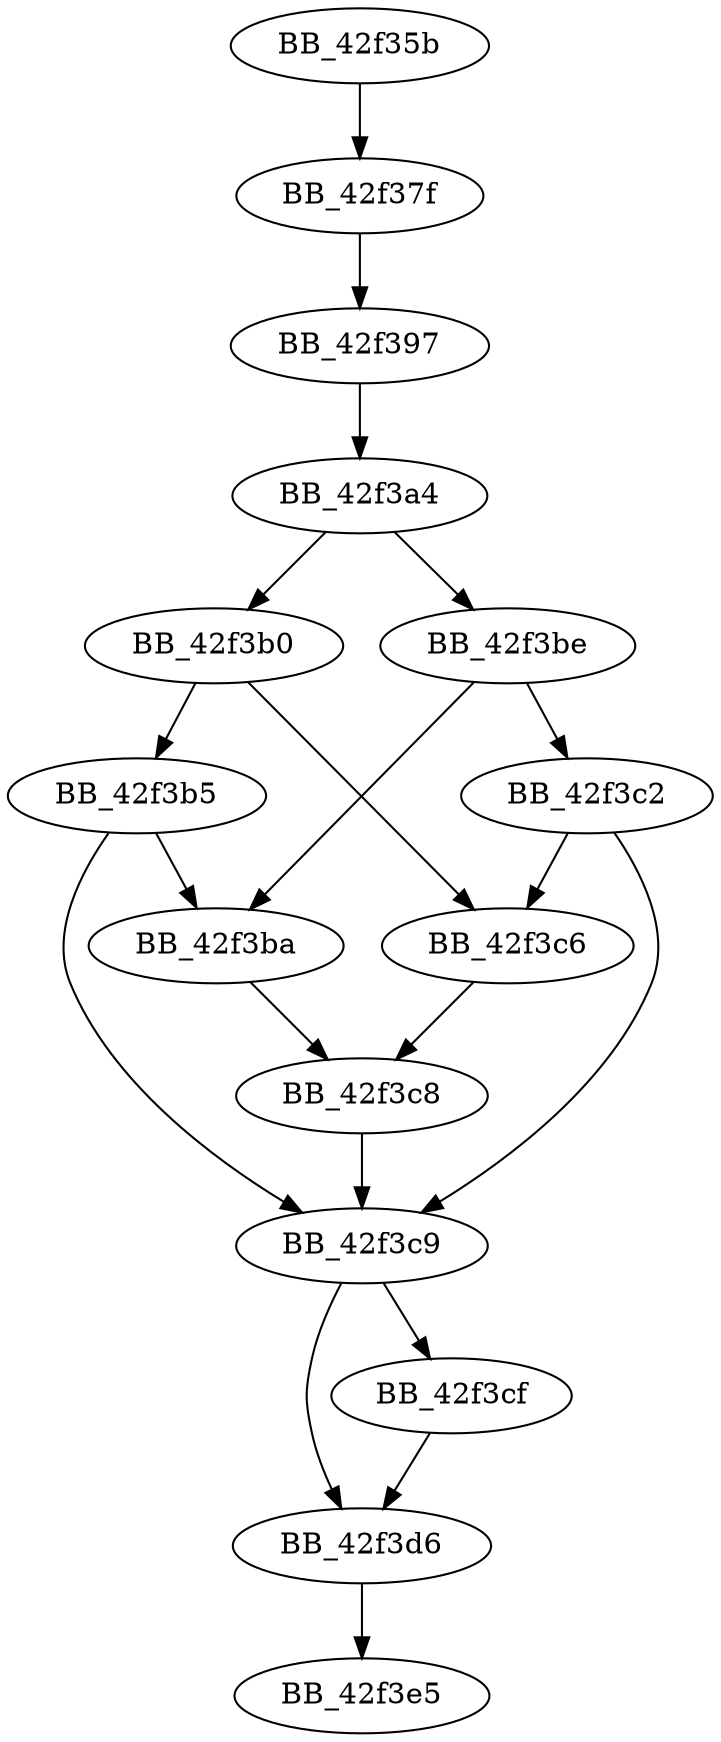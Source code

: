 DiGraph __atodbl_l{
BB_42f35b->BB_42f37f
BB_42f37f->BB_42f397
BB_42f397->BB_42f3a4
BB_42f3a4->BB_42f3b0
BB_42f3a4->BB_42f3be
BB_42f3b0->BB_42f3b5
BB_42f3b0->BB_42f3c6
BB_42f3b5->BB_42f3ba
BB_42f3b5->BB_42f3c9
BB_42f3ba->BB_42f3c8
BB_42f3be->BB_42f3ba
BB_42f3be->BB_42f3c2
BB_42f3c2->BB_42f3c6
BB_42f3c2->BB_42f3c9
BB_42f3c6->BB_42f3c8
BB_42f3c8->BB_42f3c9
BB_42f3c9->BB_42f3cf
BB_42f3c9->BB_42f3d6
BB_42f3cf->BB_42f3d6
BB_42f3d6->BB_42f3e5
}
